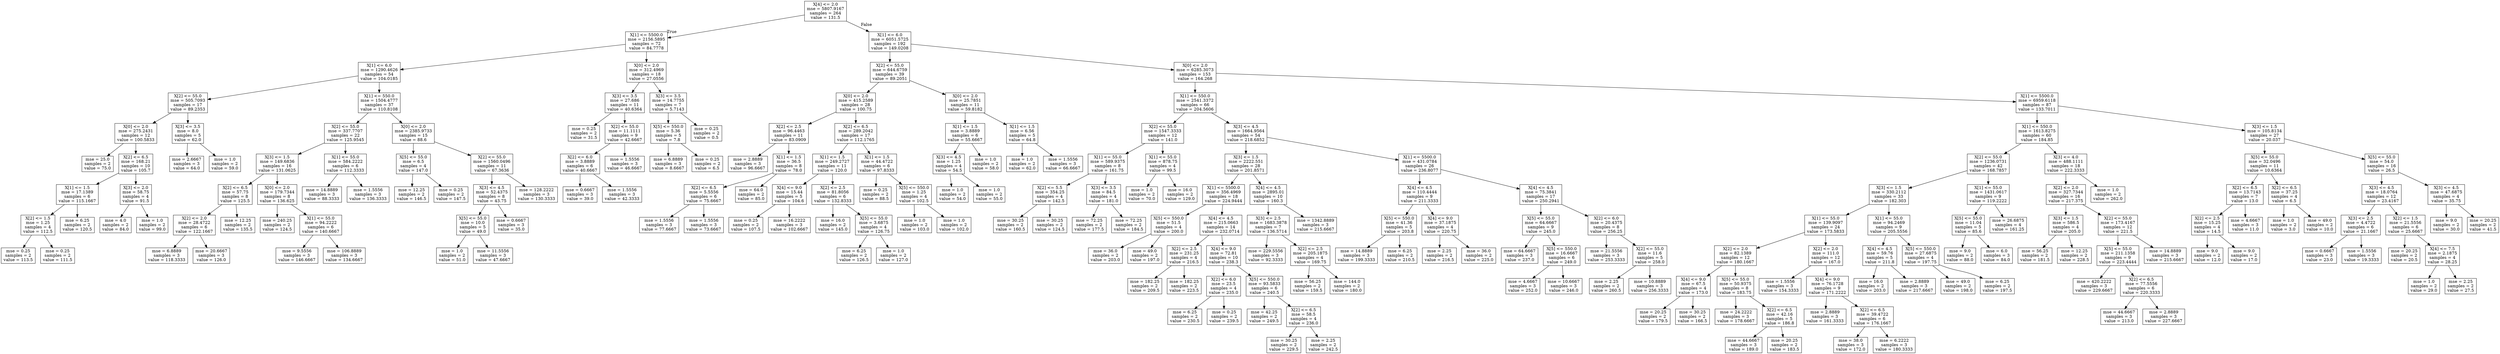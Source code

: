 digraph Tree {
node [shape=box] ;
0 [label="X[4] <= 2.0\nmse = 5807.9167\nsamples = 264\nvalue = 131.5"] ;
1 [label="X[1] <= 5500.0\nmse = 2156.5895\nsamples = 72\nvalue = 84.7778"] ;
0 -> 1 [labeldistance=2.5, labelangle=45, headlabel="True"] ;
2 [label="X[1] <= 6.0\nmse = 1290.4626\nsamples = 54\nvalue = 104.0185"] ;
1 -> 2 ;
3 [label="X[2] <= 55.0\nmse = 505.7093\nsamples = 17\nvalue = 89.2353"] ;
2 -> 3 ;
4 [label="X[0] <= 2.0\nmse = 275.2431\nsamples = 12\nvalue = 100.5833"] ;
3 -> 4 ;
5 [label="mse = 25.0\nsamples = 2\nvalue = 75.0"] ;
4 -> 5 ;
6 [label="X[2] <= 6.5\nmse = 168.21\nsamples = 10\nvalue = 105.7"] ;
4 -> 6 ;
7 [label="X[1] <= 1.5\nmse = 17.1389\nsamples = 6\nvalue = 115.1667"] ;
6 -> 7 ;
8 [label="X[2] <= 1.5\nmse = 1.25\nsamples = 4\nvalue = 112.5"] ;
7 -> 8 ;
9 [label="mse = 0.25\nsamples = 2\nvalue = 113.5"] ;
8 -> 9 ;
10 [label="mse = 0.25\nsamples = 2\nvalue = 111.5"] ;
8 -> 10 ;
11 [label="mse = 6.25\nsamples = 2\nvalue = 120.5"] ;
7 -> 11 ;
12 [label="X[3] <= 2.0\nmse = 58.75\nsamples = 4\nvalue = 91.5"] ;
6 -> 12 ;
13 [label="mse = 4.0\nsamples = 2\nvalue = 84.0"] ;
12 -> 13 ;
14 [label="mse = 1.0\nsamples = 2\nvalue = 99.0"] ;
12 -> 14 ;
15 [label="X[3] <= 3.5\nmse = 8.0\nsamples = 5\nvalue = 62.0"] ;
3 -> 15 ;
16 [label="mse = 2.6667\nsamples = 3\nvalue = 64.0"] ;
15 -> 16 ;
17 [label="mse = 1.0\nsamples = 2\nvalue = 59.0"] ;
15 -> 17 ;
18 [label="X[1] <= 550.0\nmse = 1504.4777\nsamples = 37\nvalue = 110.8108"] ;
2 -> 18 ;
19 [label="X[2] <= 55.0\nmse = 337.7707\nsamples = 22\nvalue = 125.9545"] ;
18 -> 19 ;
20 [label="X[3] <= 1.5\nmse = 149.6836\nsamples = 16\nvalue = 131.0625"] ;
19 -> 20 ;
21 [label="X[2] <= 6.5\nmse = 57.75\nsamples = 8\nvalue = 125.5"] ;
20 -> 21 ;
22 [label="X[2] <= 2.0\nmse = 28.4722\nsamples = 6\nvalue = 122.1667"] ;
21 -> 22 ;
23 [label="mse = 6.8889\nsamples = 3\nvalue = 118.3333"] ;
22 -> 23 ;
24 [label="mse = 20.6667\nsamples = 3\nvalue = 126.0"] ;
22 -> 24 ;
25 [label="mse = 12.25\nsamples = 2\nvalue = 135.5"] ;
21 -> 25 ;
26 [label="X[0] <= 2.0\nmse = 179.7344\nsamples = 8\nvalue = 136.625"] ;
20 -> 26 ;
27 [label="mse = 240.25\nsamples = 2\nvalue = 124.5"] ;
26 -> 27 ;
28 [label="X[1] <= 55.0\nmse = 94.2222\nsamples = 6\nvalue = 140.6667"] ;
26 -> 28 ;
29 [label="mse = 9.5556\nsamples = 3\nvalue = 146.6667"] ;
28 -> 29 ;
30 [label="mse = 106.8889\nsamples = 3\nvalue = 134.6667"] ;
28 -> 30 ;
31 [label="X[1] <= 55.0\nmse = 584.2222\nsamples = 6\nvalue = 112.3333"] ;
19 -> 31 ;
32 [label="mse = 14.8889\nsamples = 3\nvalue = 88.3333"] ;
31 -> 32 ;
33 [label="mse = 1.5556\nsamples = 3\nvalue = 136.3333"] ;
31 -> 33 ;
34 [label="X[0] <= 2.0\nmse = 2385.9733\nsamples = 15\nvalue = 88.6"] ;
18 -> 34 ;
35 [label="X[5] <= 55.0\nmse = 6.5\nsamples = 4\nvalue = 147.0"] ;
34 -> 35 ;
36 [label="mse = 12.25\nsamples = 2\nvalue = 146.5"] ;
35 -> 36 ;
37 [label="mse = 0.25\nsamples = 2\nvalue = 147.5"] ;
35 -> 37 ;
38 [label="X[2] <= 55.0\nmse = 1560.0496\nsamples = 11\nvalue = 67.3636"] ;
34 -> 38 ;
39 [label="X[3] <= 4.5\nmse = 52.4375\nsamples = 8\nvalue = 43.75"] ;
38 -> 39 ;
40 [label="X[5] <= 55.0\nmse = 10.0\nsamples = 5\nvalue = 49.0"] ;
39 -> 40 ;
41 [label="mse = 1.0\nsamples = 2\nvalue = 51.0"] ;
40 -> 41 ;
42 [label="mse = 11.5556\nsamples = 3\nvalue = 47.6667"] ;
40 -> 42 ;
43 [label="mse = 0.6667\nsamples = 3\nvalue = 35.0"] ;
39 -> 43 ;
44 [label="mse = 128.2222\nsamples = 3\nvalue = 130.3333"] ;
38 -> 44 ;
45 [label="X[0] <= 2.0\nmse = 312.4969\nsamples = 18\nvalue = 27.0556"] ;
1 -> 45 ;
46 [label="X[3] <= 3.5\nmse = 27.686\nsamples = 11\nvalue = 40.6364"] ;
45 -> 46 ;
47 [label="mse = 0.25\nsamples = 2\nvalue = 31.5"] ;
46 -> 47 ;
48 [label="X[2] <= 55.0\nmse = 11.1111\nsamples = 9\nvalue = 42.6667"] ;
46 -> 48 ;
49 [label="X[2] <= 6.0\nmse = 3.8889\nsamples = 6\nvalue = 40.6667"] ;
48 -> 49 ;
50 [label="mse = 0.6667\nsamples = 3\nvalue = 39.0"] ;
49 -> 50 ;
51 [label="mse = 1.5556\nsamples = 3\nvalue = 42.3333"] ;
49 -> 51 ;
52 [label="mse = 1.5556\nsamples = 3\nvalue = 46.6667"] ;
48 -> 52 ;
53 [label="X[3] <= 3.5\nmse = 14.7755\nsamples = 7\nvalue = 5.7143"] ;
45 -> 53 ;
54 [label="X[5] <= 550.0\nmse = 5.36\nsamples = 5\nvalue = 7.8"] ;
53 -> 54 ;
55 [label="mse = 6.8889\nsamples = 3\nvalue = 8.6667"] ;
54 -> 55 ;
56 [label="mse = 0.25\nsamples = 2\nvalue = 6.5"] ;
54 -> 56 ;
57 [label="mse = 0.25\nsamples = 2\nvalue = 0.5"] ;
53 -> 57 ;
58 [label="X[1] <= 6.0\nmse = 6051.5725\nsamples = 192\nvalue = 149.0208"] ;
0 -> 58 [labeldistance=2.5, labelangle=-45, headlabel="False"] ;
59 [label="X[2] <= 55.0\nmse = 644.6759\nsamples = 39\nvalue = 89.2051"] ;
58 -> 59 ;
60 [label="X[0] <= 2.0\nmse = 415.2589\nsamples = 28\nvalue = 100.75"] ;
59 -> 60 ;
61 [label="X[2] <= 2.5\nmse = 96.4463\nsamples = 11\nvalue = 83.0909"] ;
60 -> 61 ;
62 [label="mse = 2.8889\nsamples = 3\nvalue = 96.6667"] ;
61 -> 62 ;
63 [label="X[1] <= 1.5\nmse = 36.5\nsamples = 8\nvalue = 78.0"] ;
61 -> 63 ;
64 [label="X[2] <= 6.5\nmse = 5.5556\nsamples = 6\nvalue = 75.6667"] ;
63 -> 64 ;
65 [label="mse = 1.5556\nsamples = 3\nvalue = 77.6667"] ;
64 -> 65 ;
66 [label="mse = 1.5556\nsamples = 3\nvalue = 73.6667"] ;
64 -> 66 ;
67 [label="mse = 64.0\nsamples = 2\nvalue = 85.0"] ;
63 -> 67 ;
68 [label="X[2] <= 6.5\nmse = 289.2042\nsamples = 17\nvalue = 112.1765"] ;
60 -> 68 ;
69 [label="X[1] <= 1.5\nmse = 249.2727\nsamples = 11\nvalue = 120.0"] ;
68 -> 69 ;
70 [label="X[4] <= 9.0\nmse = 15.44\nsamples = 5\nvalue = 104.6"] ;
69 -> 70 ;
71 [label="mse = 0.25\nsamples = 2\nvalue = 107.5"] ;
70 -> 71 ;
72 [label="mse = 16.2222\nsamples = 3\nvalue = 102.6667"] ;
70 -> 72 ;
73 [label="X[2] <= 2.5\nmse = 81.8056\nsamples = 6\nvalue = 132.8333"] ;
69 -> 73 ;
74 [label="mse = 16.0\nsamples = 2\nvalue = 145.0"] ;
73 -> 74 ;
75 [label="X[5] <= 55.0\nmse = 3.6875\nsamples = 4\nvalue = 126.75"] ;
73 -> 75 ;
76 [label="mse = 6.25\nsamples = 2\nvalue = 126.5"] ;
75 -> 76 ;
77 [label="mse = 1.0\nsamples = 2\nvalue = 127.0"] ;
75 -> 77 ;
78 [label="X[1] <= 1.5\nmse = 44.4722\nsamples = 6\nvalue = 97.8333"] ;
68 -> 78 ;
79 [label="mse = 0.25\nsamples = 2\nvalue = 88.5"] ;
78 -> 79 ;
80 [label="X[5] <= 550.0\nmse = 1.25\nsamples = 4\nvalue = 102.5"] ;
78 -> 80 ;
81 [label="mse = 1.0\nsamples = 2\nvalue = 103.0"] ;
80 -> 81 ;
82 [label="mse = 1.0\nsamples = 2\nvalue = 102.0"] ;
80 -> 82 ;
83 [label="X[0] <= 2.0\nmse = 25.7851\nsamples = 11\nvalue = 59.8182"] ;
59 -> 83 ;
84 [label="X[1] <= 1.5\nmse = 3.8889\nsamples = 6\nvalue = 55.6667"] ;
83 -> 84 ;
85 [label="X[3] <= 4.5\nmse = 1.25\nsamples = 4\nvalue = 54.5"] ;
84 -> 85 ;
86 [label="mse = 1.0\nsamples = 2\nvalue = 54.0"] ;
85 -> 86 ;
87 [label="mse = 1.0\nsamples = 2\nvalue = 55.0"] ;
85 -> 87 ;
88 [label="mse = 1.0\nsamples = 2\nvalue = 58.0"] ;
84 -> 88 ;
89 [label="X[1] <= 1.5\nmse = 6.56\nsamples = 5\nvalue = 64.8"] ;
83 -> 89 ;
90 [label="mse = 1.0\nsamples = 2\nvalue = 62.0"] ;
89 -> 90 ;
91 [label="mse = 1.5556\nsamples = 3\nvalue = 66.6667"] ;
89 -> 91 ;
92 [label="X[0] <= 2.0\nmse = 6285.3073\nsamples = 153\nvalue = 164.268"] ;
58 -> 92 ;
93 [label="X[1] <= 550.0\nmse = 2541.3372\nsamples = 66\nvalue = 204.5606"] ;
92 -> 93 ;
94 [label="X[2] <= 55.0\nmse = 1547.3333\nsamples = 12\nvalue = 141.0"] ;
93 -> 94 ;
95 [label="X[1] <= 55.0\nmse = 589.9375\nsamples = 8\nvalue = 161.75"] ;
94 -> 95 ;
96 [label="X[2] <= 5.5\nmse = 354.25\nsamples = 4\nvalue = 142.5"] ;
95 -> 96 ;
97 [label="mse = 30.25\nsamples = 2\nvalue = 160.5"] ;
96 -> 97 ;
98 [label="mse = 30.25\nsamples = 2\nvalue = 124.5"] ;
96 -> 98 ;
99 [label="X[3] <= 3.5\nmse = 84.5\nsamples = 4\nvalue = 181.0"] ;
95 -> 99 ;
100 [label="mse = 72.25\nsamples = 2\nvalue = 177.5"] ;
99 -> 100 ;
101 [label="mse = 72.25\nsamples = 2\nvalue = 184.5"] ;
99 -> 101 ;
102 [label="X[1] <= 55.0\nmse = 878.75\nsamples = 4\nvalue = 99.5"] ;
94 -> 102 ;
103 [label="mse = 1.0\nsamples = 2\nvalue = 70.0"] ;
102 -> 103 ;
104 [label="mse = 16.0\nsamples = 2\nvalue = 129.0"] ;
102 -> 104 ;
105 [label="X[3] <= 4.5\nmse = 1664.9564\nsamples = 54\nvalue = 218.6852"] ;
93 -> 105 ;
106 [label="X[3] <= 1.5\nmse = 2222.551\nsamples = 28\nvalue = 201.8571"] ;
105 -> 106 ;
107 [label="X[1] <= 5500.0\nmse = 356.4969\nsamples = 18\nvalue = 224.9444"] ;
106 -> 107 ;
108 [label="X[5] <= 550.0\nmse = 51.5\nsamples = 4\nvalue = 200.0"] ;
107 -> 108 ;
109 [label="mse = 36.0\nsamples = 2\nvalue = 203.0"] ;
108 -> 109 ;
110 [label="mse = 49.0\nsamples = 2\nvalue = 197.0"] ;
108 -> 110 ;
111 [label="X[4] <= 4.5\nmse = 215.0663\nsamples = 14\nvalue = 232.0714"] ;
107 -> 111 ;
112 [label="X[2] <= 2.5\nmse = 231.25\nsamples = 4\nvalue = 216.5"] ;
111 -> 112 ;
113 [label="mse = 182.25\nsamples = 2\nvalue = 209.5"] ;
112 -> 113 ;
114 [label="mse = 182.25\nsamples = 2\nvalue = 223.5"] ;
112 -> 114 ;
115 [label="X[4] <= 9.0\nmse = 72.81\nsamples = 10\nvalue = 238.3"] ;
111 -> 115 ;
116 [label="X[2] <= 6.0\nmse = 23.5\nsamples = 4\nvalue = 235.0"] ;
115 -> 116 ;
117 [label="mse = 6.25\nsamples = 2\nvalue = 230.5"] ;
116 -> 117 ;
118 [label="mse = 0.25\nsamples = 2\nvalue = 239.5"] ;
116 -> 118 ;
119 [label="X[5] <= 550.0\nmse = 93.5833\nsamples = 6\nvalue = 240.5"] ;
115 -> 119 ;
120 [label="mse = 42.25\nsamples = 2\nvalue = 249.5"] ;
119 -> 120 ;
121 [label="X[2] <= 6.5\nmse = 58.5\nsamples = 4\nvalue = 236.0"] ;
119 -> 121 ;
122 [label="mse = 30.25\nsamples = 2\nvalue = 229.5"] ;
121 -> 122 ;
123 [label="mse = 2.25\nsamples = 2\nvalue = 242.5"] ;
121 -> 123 ;
124 [label="X[4] <= 4.5\nmse = 2895.01\nsamples = 10\nvalue = 160.3"] ;
106 -> 124 ;
125 [label="X[3] <= 2.5\nmse = 1683.3878\nsamples = 7\nvalue = 136.5714"] ;
124 -> 125 ;
126 [label="mse = 229.5556\nsamples = 3\nvalue = 92.3333"] ;
125 -> 126 ;
127 [label="X[2] <= 2.5\nmse = 205.1875\nsamples = 4\nvalue = 169.75"] ;
125 -> 127 ;
128 [label="mse = 56.25\nsamples = 2\nvalue = 159.5"] ;
127 -> 128 ;
129 [label="mse = 144.0\nsamples = 2\nvalue = 180.0"] ;
127 -> 129 ;
130 [label="mse = 1342.8889\nsamples = 3\nvalue = 215.6667"] ;
124 -> 130 ;
131 [label="X[1] <= 5500.0\nmse = 431.0784\nsamples = 26\nvalue = 236.8077"] ;
105 -> 131 ;
132 [label="X[4] <= 4.5\nmse = 110.4444\nsamples = 9\nvalue = 211.3333"] ;
131 -> 132 ;
133 [label="X[5] <= 550.0\nmse = 41.36\nsamples = 5\nvalue = 203.8"] ;
132 -> 133 ;
134 [label="mse = 14.8889\nsamples = 3\nvalue = 199.3333"] ;
133 -> 134 ;
135 [label="mse = 6.25\nsamples = 2\nvalue = 210.5"] ;
133 -> 135 ;
136 [label="X[4] <= 9.0\nmse = 37.1875\nsamples = 4\nvalue = 220.75"] ;
132 -> 136 ;
137 [label="mse = 2.25\nsamples = 2\nvalue = 216.5"] ;
136 -> 137 ;
138 [label="mse = 36.0\nsamples = 2\nvalue = 225.0"] ;
136 -> 138 ;
139 [label="X[4] <= 4.5\nmse = 75.3841\nsamples = 17\nvalue = 250.2941"] ;
131 -> 139 ;
140 [label="X[5] <= 55.0\nmse = 64.6667\nsamples = 9\nvalue = 245.0"] ;
139 -> 140 ;
141 [label="mse = 64.6667\nsamples = 3\nvalue = 237.0"] ;
140 -> 141 ;
142 [label="X[5] <= 550.0\nmse = 16.6667\nsamples = 6\nvalue = 249.0"] ;
140 -> 142 ;
143 [label="mse = 4.6667\nsamples = 3\nvalue = 252.0"] ;
142 -> 143 ;
144 [label="mse = 10.6667\nsamples = 3\nvalue = 246.0"] ;
142 -> 144 ;
145 [label="X[2] <= 6.0\nmse = 20.4375\nsamples = 8\nvalue = 256.25"] ;
139 -> 145 ;
146 [label="mse = 21.5556\nsamples = 3\nvalue = 253.3333"] ;
145 -> 146 ;
147 [label="X[2] <= 55.0\nmse = 11.6\nsamples = 5\nvalue = 258.0"] ;
145 -> 147 ;
148 [label="mse = 2.25\nsamples = 2\nvalue = 260.5"] ;
147 -> 148 ;
149 [label="mse = 10.8889\nsamples = 3\nvalue = 256.3333"] ;
147 -> 149 ;
150 [label="X[1] <= 5500.0\nmse = 6959.6118\nsamples = 87\nvalue = 133.7011"] ;
92 -> 150 ;
151 [label="X[1] <= 550.0\nmse = 1613.8275\nsamples = 60\nvalue = 184.85"] ;
150 -> 151 ;
152 [label="X[2] <= 55.0\nmse = 1236.0731\nsamples = 42\nvalue = 168.7857"] ;
151 -> 152 ;
153 [label="X[3] <= 1.5\nmse = 330.2112\nsamples = 33\nvalue = 182.303"] ;
152 -> 153 ;
154 [label="X[1] <= 55.0\nmse = 139.9097\nsamples = 24\nvalue = 173.5833"] ;
153 -> 154 ;
155 [label="X[2] <= 2.0\nmse = 82.1389\nsamples = 12\nvalue = 180.1667"] ;
154 -> 155 ;
156 [label="X[4] <= 9.0\nmse = 67.5\nsamples = 4\nvalue = 173.0"] ;
155 -> 156 ;
157 [label="mse = 20.25\nsamples = 2\nvalue = 179.5"] ;
156 -> 157 ;
158 [label="mse = 30.25\nsamples = 2\nvalue = 166.5"] ;
156 -> 158 ;
159 [label="X[5] <= 55.0\nmse = 50.9375\nsamples = 8\nvalue = 183.75"] ;
155 -> 159 ;
160 [label="mse = 24.2222\nsamples = 3\nvalue = 178.6667"] ;
159 -> 160 ;
161 [label="X[2] <= 6.5\nmse = 42.16\nsamples = 5\nvalue = 186.8"] ;
159 -> 161 ;
162 [label="mse = 44.6667\nsamples = 3\nvalue = 189.0"] ;
161 -> 162 ;
163 [label="mse = 20.25\nsamples = 2\nvalue = 183.5"] ;
161 -> 163 ;
164 [label="X[2] <= 2.0\nmse = 111.0\nsamples = 12\nvalue = 167.0"] ;
154 -> 164 ;
165 [label="mse = 1.5556\nsamples = 3\nvalue = 154.3333"] ;
164 -> 165 ;
166 [label="X[4] <= 9.0\nmse = 76.1728\nsamples = 9\nvalue = 171.2222"] ;
164 -> 166 ;
167 [label="mse = 2.8889\nsamples = 3\nvalue = 161.3333"] ;
166 -> 167 ;
168 [label="X[2] <= 6.5\nmse = 39.4722\nsamples = 6\nvalue = 176.1667"] ;
166 -> 168 ;
169 [label="mse = 38.0\nsamples = 3\nvalue = 172.0"] ;
168 -> 169 ;
170 [label="mse = 6.2222\nsamples = 3\nvalue = 180.3333"] ;
168 -> 170 ;
171 [label="X[1] <= 55.0\nmse = 94.2469\nsamples = 9\nvalue = 205.5556"] ;
153 -> 171 ;
172 [label="X[4] <= 4.5\nmse = 59.76\nsamples = 5\nvalue = 211.8"] ;
171 -> 172 ;
173 [label="mse = 16.0\nsamples = 2\nvalue = 203.0"] ;
172 -> 173 ;
174 [label="mse = 2.8889\nsamples = 3\nvalue = 217.6667"] ;
172 -> 174 ;
175 [label="X[5] <= 550.0\nmse = 27.6875\nsamples = 4\nvalue = 197.75"] ;
171 -> 175 ;
176 [label="mse = 49.0\nsamples = 2\nvalue = 198.0"] ;
175 -> 176 ;
177 [label="mse = 6.25\nsamples = 2\nvalue = 197.5"] ;
175 -> 177 ;
178 [label="X[1] <= 55.0\nmse = 1431.0617\nsamples = 9\nvalue = 119.2222"] ;
152 -> 178 ;
179 [label="X[5] <= 55.0\nmse = 11.04\nsamples = 5\nvalue = 85.6"] ;
178 -> 179 ;
180 [label="mse = 9.0\nsamples = 2\nvalue = 88.0"] ;
179 -> 180 ;
181 [label="mse = 6.0\nsamples = 3\nvalue = 84.0"] ;
179 -> 181 ;
182 [label="mse = 26.6875\nsamples = 4\nvalue = 161.25"] ;
178 -> 182 ;
183 [label="X[3] <= 4.0\nmse = 488.1111\nsamples = 18\nvalue = 222.3333"] ;
151 -> 183 ;
184 [label="X[2] <= 2.0\nmse = 327.7344\nsamples = 16\nvalue = 217.375"] ;
183 -> 184 ;
185 [label="X[3] <= 1.5\nmse = 586.5\nsamples = 4\nvalue = 205.0"] ;
184 -> 185 ;
186 [label="mse = 56.25\nsamples = 2\nvalue = 181.5"] ;
185 -> 186 ;
187 [label="mse = 12.25\nsamples = 2\nvalue = 228.5"] ;
185 -> 187 ;
188 [label="X[2] <= 55.0\nmse = 173.4167\nsamples = 12\nvalue = 221.5"] ;
184 -> 188 ;
189 [label="X[5] <= 55.0\nmse = 211.1358\nsamples = 9\nvalue = 223.4444"] ;
188 -> 189 ;
190 [label="mse = 420.2222\nsamples = 3\nvalue = 229.6667"] ;
189 -> 190 ;
191 [label="X[2] <= 6.5\nmse = 77.5556\nsamples = 6\nvalue = 220.3333"] ;
189 -> 191 ;
192 [label="mse = 44.6667\nsamples = 3\nvalue = 213.0"] ;
191 -> 192 ;
193 [label="mse = 2.8889\nsamples = 3\nvalue = 227.6667"] ;
191 -> 193 ;
194 [label="mse = 14.8889\nsamples = 3\nvalue = 215.6667"] ;
188 -> 194 ;
195 [label="mse = 1.0\nsamples = 2\nvalue = 262.0"] ;
183 -> 195 ;
196 [label="X[3] <= 1.5\nmse = 105.8134\nsamples = 27\nvalue = 20.037"] ;
150 -> 196 ;
197 [label="X[5] <= 55.0\nmse = 32.0496\nsamples = 11\nvalue = 10.6364"] ;
196 -> 197 ;
198 [label="X[2] <= 6.5\nmse = 13.7143\nsamples = 7\nvalue = 13.0"] ;
197 -> 198 ;
199 [label="X[2] <= 2.5\nmse = 15.25\nsamples = 4\nvalue = 14.5"] ;
198 -> 199 ;
200 [label="mse = 9.0\nsamples = 2\nvalue = 12.0"] ;
199 -> 200 ;
201 [label="mse = 9.0\nsamples = 2\nvalue = 17.0"] ;
199 -> 201 ;
202 [label="mse = 4.6667\nsamples = 3\nvalue = 11.0"] ;
198 -> 202 ;
203 [label="X[2] <= 6.5\nmse = 37.25\nsamples = 4\nvalue = 6.5"] ;
197 -> 203 ;
204 [label="mse = 1.0\nsamples = 2\nvalue = 3.0"] ;
203 -> 204 ;
205 [label="mse = 49.0\nsamples = 2\nvalue = 10.0"] ;
203 -> 205 ;
206 [label="X[5] <= 55.0\nmse = 54.0\nsamples = 16\nvalue = 26.5"] ;
196 -> 206 ;
207 [label="X[3] <= 4.5\nmse = 18.0764\nsamples = 12\nvalue = 23.4167"] ;
206 -> 207 ;
208 [label="X[3] <= 2.5\nmse = 4.4722\nsamples = 6\nvalue = 21.1667"] ;
207 -> 208 ;
209 [label="mse = 0.6667\nsamples = 3\nvalue = 23.0"] ;
208 -> 209 ;
210 [label="mse = 1.5556\nsamples = 3\nvalue = 19.3333"] ;
208 -> 210 ;
211 [label="X[2] <= 1.5\nmse = 21.5556\nsamples = 6\nvalue = 25.6667"] ;
207 -> 211 ;
212 [label="mse = 20.25\nsamples = 2\nvalue = 20.5"] ;
211 -> 212 ;
213 [label="X[4] <= 7.5\nmse = 2.1875\nsamples = 4\nvalue = 28.25"] ;
211 -> 213 ;
214 [label="mse = 1.0\nsamples = 2\nvalue = 29.0"] ;
213 -> 214 ;
215 [label="mse = 2.25\nsamples = 2\nvalue = 27.5"] ;
213 -> 215 ;
216 [label="X[3] <= 4.5\nmse = 47.6875\nsamples = 4\nvalue = 35.75"] ;
206 -> 216 ;
217 [label="mse = 9.0\nsamples = 2\nvalue = 30.0"] ;
216 -> 217 ;
218 [label="mse = 20.25\nsamples = 2\nvalue = 41.5"] ;
216 -> 218 ;
}